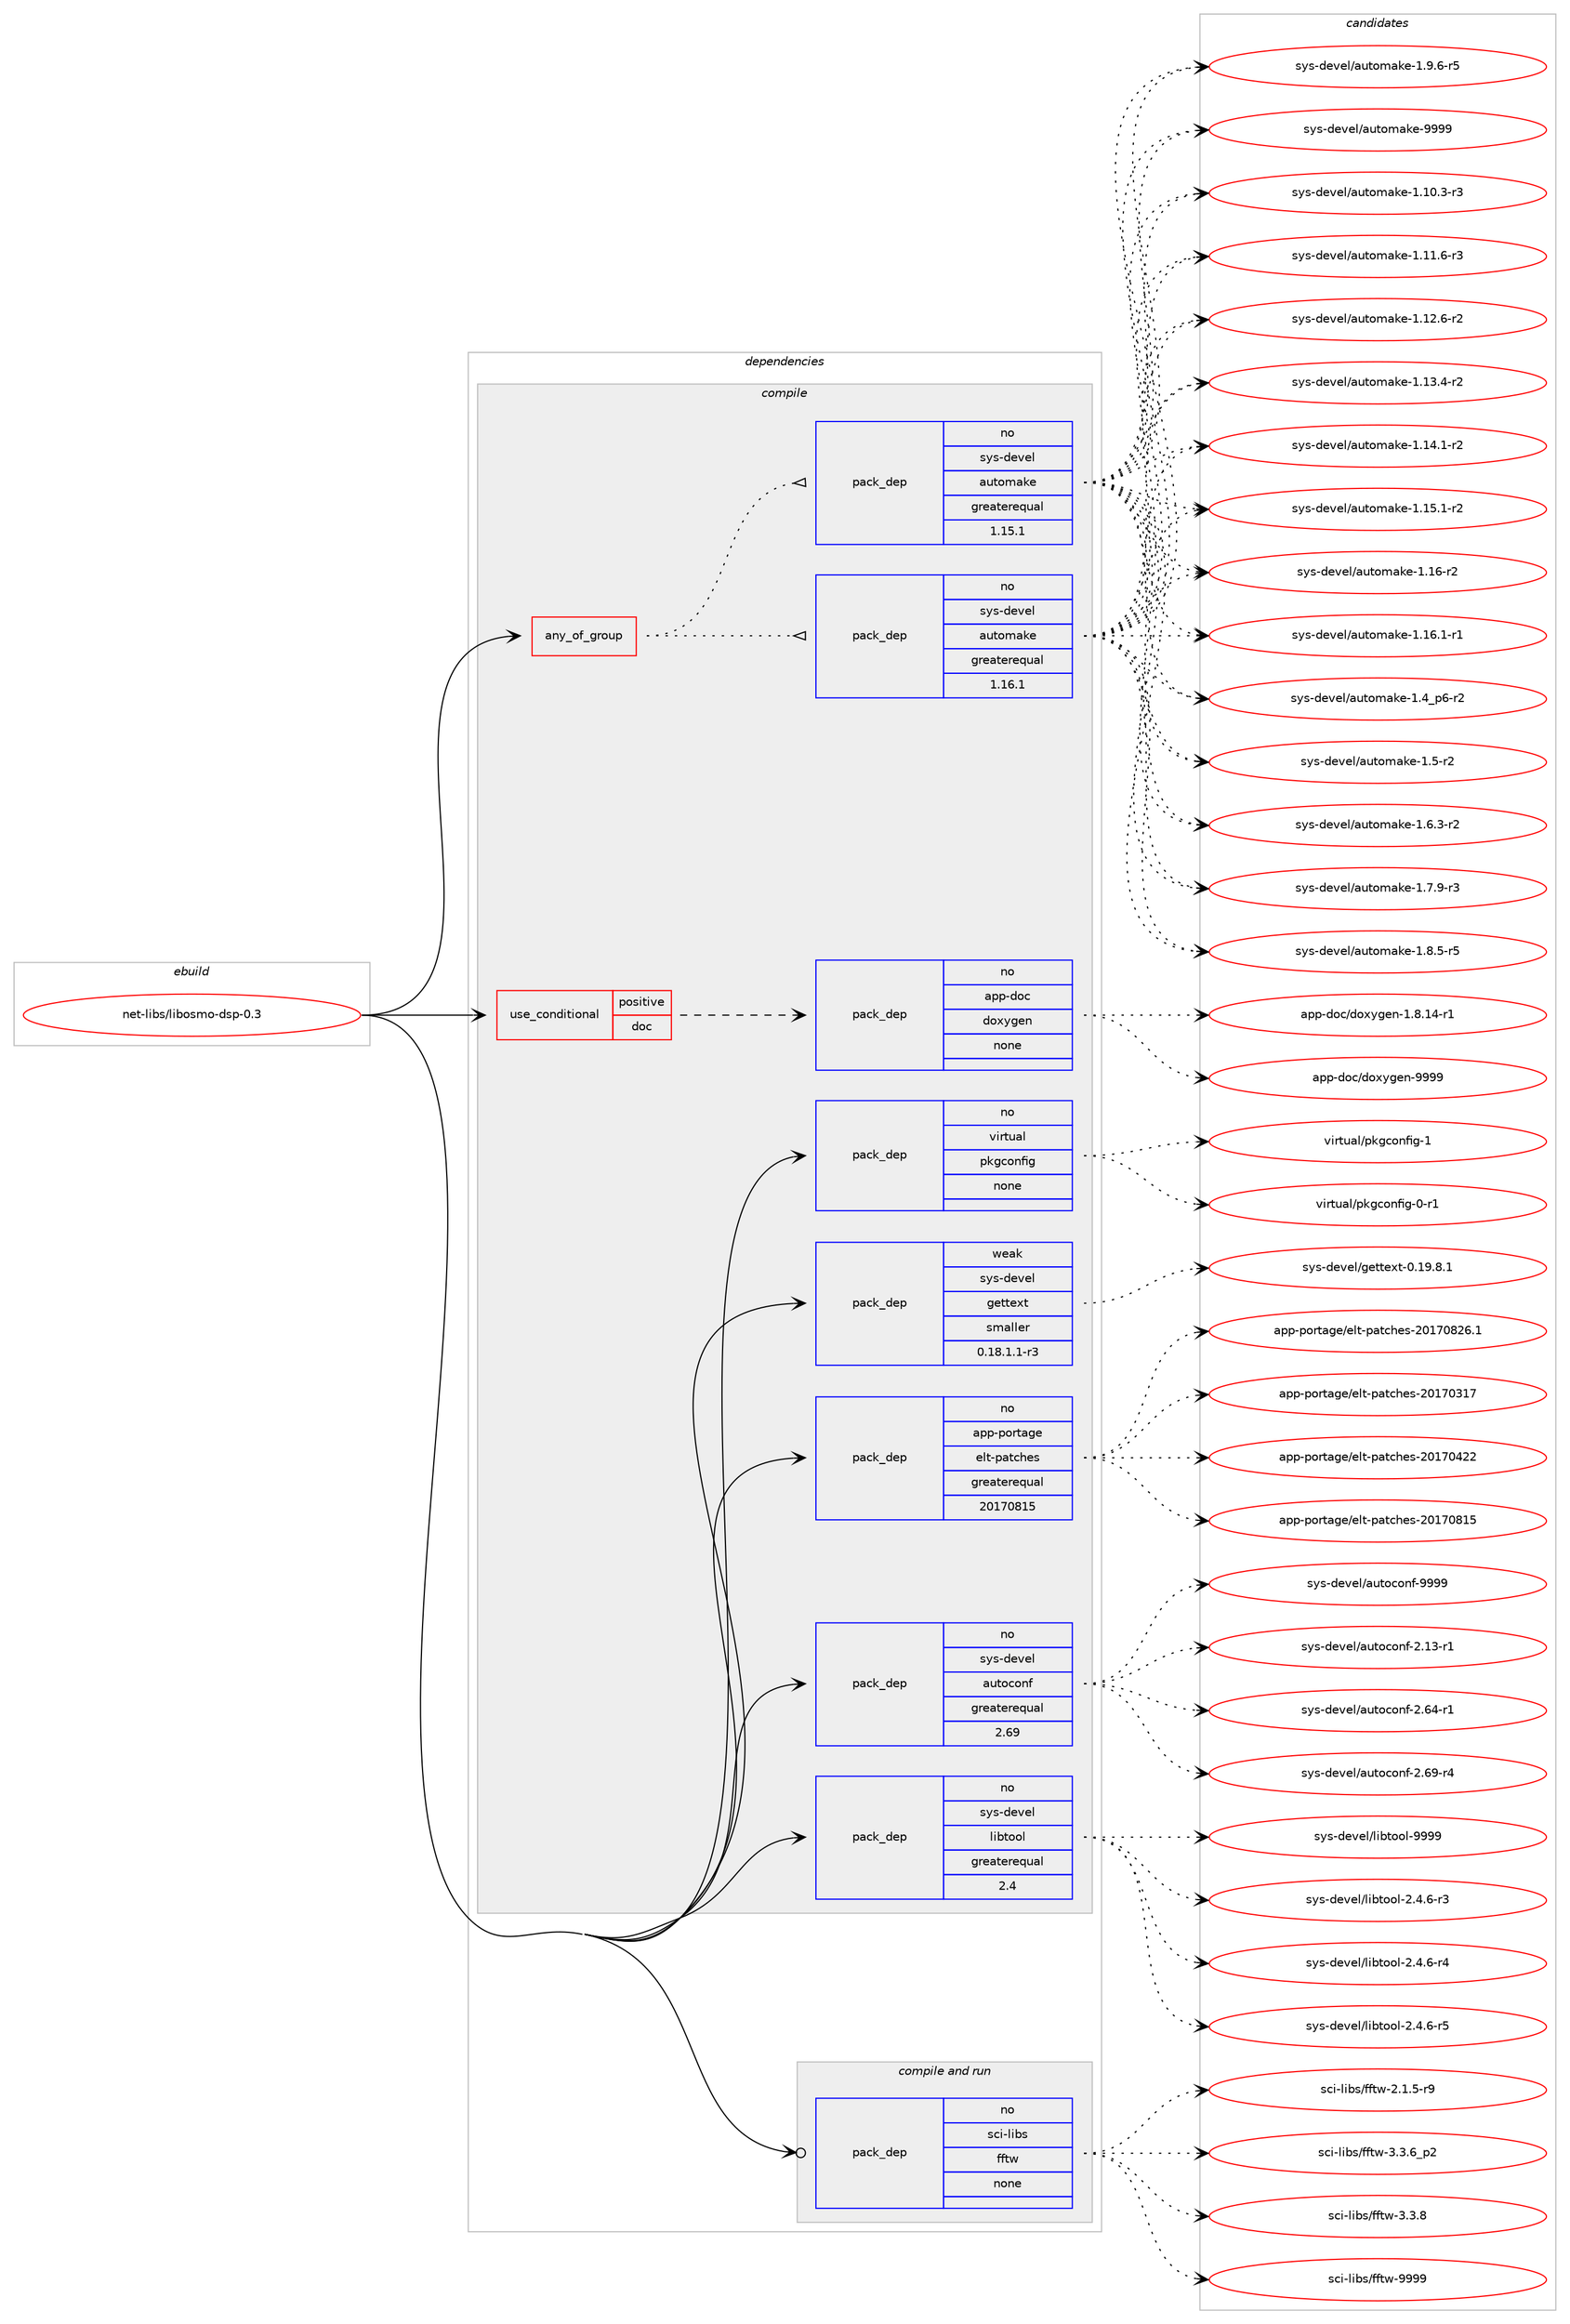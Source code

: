 digraph prolog {

# *************
# Graph options
# *************

newrank=true;
concentrate=true;
compound=true;
graph [rankdir=LR,fontname=Helvetica,fontsize=10,ranksep=1.5];#, ranksep=2.5, nodesep=0.2];
edge  [arrowhead=vee];
node  [fontname=Helvetica,fontsize=10];

# **********
# The ebuild
# **********

subgraph cluster_leftcol {
color=gray;
rank=same;
label=<<i>ebuild</i>>;
id [label="net-libs/libosmo-dsp-0.3", color=red, width=4, href="../net-libs/libosmo-dsp-0.3.svg"];
}

# ****************
# The dependencies
# ****************

subgraph cluster_midcol {
color=gray;
label=<<i>dependencies</i>>;
subgraph cluster_compile {
fillcolor="#eeeeee";
style=filled;
label=<<i>compile</i>>;
subgraph any26151 {
dependency1660123 [label=<<TABLE BORDER="0" CELLBORDER="1" CELLSPACING="0" CELLPADDING="4"><TR><TD CELLPADDING="10">any_of_group</TD></TR></TABLE>>, shape=none, color=red];subgraph pack1186920 {
dependency1660124 [label=<<TABLE BORDER="0" CELLBORDER="1" CELLSPACING="0" CELLPADDING="4" WIDTH="220"><TR><TD ROWSPAN="6" CELLPADDING="30">pack_dep</TD></TR><TR><TD WIDTH="110">no</TD></TR><TR><TD>sys-devel</TD></TR><TR><TD>automake</TD></TR><TR><TD>greaterequal</TD></TR><TR><TD>1.16.1</TD></TR></TABLE>>, shape=none, color=blue];
}
dependency1660123:e -> dependency1660124:w [weight=20,style="dotted",arrowhead="oinv"];
subgraph pack1186921 {
dependency1660125 [label=<<TABLE BORDER="0" CELLBORDER="1" CELLSPACING="0" CELLPADDING="4" WIDTH="220"><TR><TD ROWSPAN="6" CELLPADDING="30">pack_dep</TD></TR><TR><TD WIDTH="110">no</TD></TR><TR><TD>sys-devel</TD></TR><TR><TD>automake</TD></TR><TR><TD>greaterequal</TD></TR><TR><TD>1.15.1</TD></TR></TABLE>>, shape=none, color=blue];
}
dependency1660123:e -> dependency1660125:w [weight=20,style="dotted",arrowhead="oinv"];
}
id:e -> dependency1660123:w [weight=20,style="solid",arrowhead="vee"];
subgraph cond446264 {
dependency1660126 [label=<<TABLE BORDER="0" CELLBORDER="1" CELLSPACING="0" CELLPADDING="4"><TR><TD ROWSPAN="3" CELLPADDING="10">use_conditional</TD></TR><TR><TD>positive</TD></TR><TR><TD>doc</TD></TR></TABLE>>, shape=none, color=red];
subgraph pack1186922 {
dependency1660127 [label=<<TABLE BORDER="0" CELLBORDER="1" CELLSPACING="0" CELLPADDING="4" WIDTH="220"><TR><TD ROWSPAN="6" CELLPADDING="30">pack_dep</TD></TR><TR><TD WIDTH="110">no</TD></TR><TR><TD>app-doc</TD></TR><TR><TD>doxygen</TD></TR><TR><TD>none</TD></TR><TR><TD></TD></TR></TABLE>>, shape=none, color=blue];
}
dependency1660126:e -> dependency1660127:w [weight=20,style="dashed",arrowhead="vee"];
}
id:e -> dependency1660126:w [weight=20,style="solid",arrowhead="vee"];
subgraph pack1186923 {
dependency1660128 [label=<<TABLE BORDER="0" CELLBORDER="1" CELLSPACING="0" CELLPADDING="4" WIDTH="220"><TR><TD ROWSPAN="6" CELLPADDING="30">pack_dep</TD></TR><TR><TD WIDTH="110">no</TD></TR><TR><TD>app-portage</TD></TR><TR><TD>elt-patches</TD></TR><TR><TD>greaterequal</TD></TR><TR><TD>20170815</TD></TR></TABLE>>, shape=none, color=blue];
}
id:e -> dependency1660128:w [weight=20,style="solid",arrowhead="vee"];
subgraph pack1186924 {
dependency1660129 [label=<<TABLE BORDER="0" CELLBORDER="1" CELLSPACING="0" CELLPADDING="4" WIDTH="220"><TR><TD ROWSPAN="6" CELLPADDING="30">pack_dep</TD></TR><TR><TD WIDTH="110">no</TD></TR><TR><TD>sys-devel</TD></TR><TR><TD>autoconf</TD></TR><TR><TD>greaterequal</TD></TR><TR><TD>2.69</TD></TR></TABLE>>, shape=none, color=blue];
}
id:e -> dependency1660129:w [weight=20,style="solid",arrowhead="vee"];
subgraph pack1186925 {
dependency1660130 [label=<<TABLE BORDER="0" CELLBORDER="1" CELLSPACING="0" CELLPADDING="4" WIDTH="220"><TR><TD ROWSPAN="6" CELLPADDING="30">pack_dep</TD></TR><TR><TD WIDTH="110">no</TD></TR><TR><TD>sys-devel</TD></TR><TR><TD>libtool</TD></TR><TR><TD>greaterequal</TD></TR><TR><TD>2.4</TD></TR></TABLE>>, shape=none, color=blue];
}
id:e -> dependency1660130:w [weight=20,style="solid",arrowhead="vee"];
subgraph pack1186926 {
dependency1660131 [label=<<TABLE BORDER="0" CELLBORDER="1" CELLSPACING="0" CELLPADDING="4" WIDTH="220"><TR><TD ROWSPAN="6" CELLPADDING="30">pack_dep</TD></TR><TR><TD WIDTH="110">no</TD></TR><TR><TD>virtual</TD></TR><TR><TD>pkgconfig</TD></TR><TR><TD>none</TD></TR><TR><TD></TD></TR></TABLE>>, shape=none, color=blue];
}
id:e -> dependency1660131:w [weight=20,style="solid",arrowhead="vee"];
subgraph pack1186927 {
dependency1660132 [label=<<TABLE BORDER="0" CELLBORDER="1" CELLSPACING="0" CELLPADDING="4" WIDTH="220"><TR><TD ROWSPAN="6" CELLPADDING="30">pack_dep</TD></TR><TR><TD WIDTH="110">weak</TD></TR><TR><TD>sys-devel</TD></TR><TR><TD>gettext</TD></TR><TR><TD>smaller</TD></TR><TR><TD>0.18.1.1-r3</TD></TR></TABLE>>, shape=none, color=blue];
}
id:e -> dependency1660132:w [weight=20,style="solid",arrowhead="vee"];
}
subgraph cluster_compileandrun {
fillcolor="#eeeeee";
style=filled;
label=<<i>compile and run</i>>;
subgraph pack1186928 {
dependency1660133 [label=<<TABLE BORDER="0" CELLBORDER="1" CELLSPACING="0" CELLPADDING="4" WIDTH="220"><TR><TD ROWSPAN="6" CELLPADDING="30">pack_dep</TD></TR><TR><TD WIDTH="110">no</TD></TR><TR><TD>sci-libs</TD></TR><TR><TD>fftw</TD></TR><TR><TD>none</TD></TR><TR><TD></TD></TR></TABLE>>, shape=none, color=blue];
}
id:e -> dependency1660133:w [weight=20,style="solid",arrowhead="odotvee"];
}
subgraph cluster_run {
fillcolor="#eeeeee";
style=filled;
label=<<i>run</i>>;
}
}

# **************
# The candidates
# **************

subgraph cluster_choices {
rank=same;
color=gray;
label=<<i>candidates</i>>;

subgraph choice1186920 {
color=black;
nodesep=1;
choice11512111545100101118101108479711711611110997107101454946494846514511451 [label="sys-devel/automake-1.10.3-r3", color=red, width=4,href="../sys-devel/automake-1.10.3-r3.svg"];
choice11512111545100101118101108479711711611110997107101454946494946544511451 [label="sys-devel/automake-1.11.6-r3", color=red, width=4,href="../sys-devel/automake-1.11.6-r3.svg"];
choice11512111545100101118101108479711711611110997107101454946495046544511450 [label="sys-devel/automake-1.12.6-r2", color=red, width=4,href="../sys-devel/automake-1.12.6-r2.svg"];
choice11512111545100101118101108479711711611110997107101454946495146524511450 [label="sys-devel/automake-1.13.4-r2", color=red, width=4,href="../sys-devel/automake-1.13.4-r2.svg"];
choice11512111545100101118101108479711711611110997107101454946495246494511450 [label="sys-devel/automake-1.14.1-r2", color=red, width=4,href="../sys-devel/automake-1.14.1-r2.svg"];
choice11512111545100101118101108479711711611110997107101454946495346494511450 [label="sys-devel/automake-1.15.1-r2", color=red, width=4,href="../sys-devel/automake-1.15.1-r2.svg"];
choice1151211154510010111810110847971171161111099710710145494649544511450 [label="sys-devel/automake-1.16-r2", color=red, width=4,href="../sys-devel/automake-1.16-r2.svg"];
choice11512111545100101118101108479711711611110997107101454946495446494511449 [label="sys-devel/automake-1.16.1-r1", color=red, width=4,href="../sys-devel/automake-1.16.1-r1.svg"];
choice115121115451001011181011084797117116111109971071014549465295112544511450 [label="sys-devel/automake-1.4_p6-r2", color=red, width=4,href="../sys-devel/automake-1.4_p6-r2.svg"];
choice11512111545100101118101108479711711611110997107101454946534511450 [label="sys-devel/automake-1.5-r2", color=red, width=4,href="../sys-devel/automake-1.5-r2.svg"];
choice115121115451001011181011084797117116111109971071014549465446514511450 [label="sys-devel/automake-1.6.3-r2", color=red, width=4,href="../sys-devel/automake-1.6.3-r2.svg"];
choice115121115451001011181011084797117116111109971071014549465546574511451 [label="sys-devel/automake-1.7.9-r3", color=red, width=4,href="../sys-devel/automake-1.7.9-r3.svg"];
choice115121115451001011181011084797117116111109971071014549465646534511453 [label="sys-devel/automake-1.8.5-r5", color=red, width=4,href="../sys-devel/automake-1.8.5-r5.svg"];
choice115121115451001011181011084797117116111109971071014549465746544511453 [label="sys-devel/automake-1.9.6-r5", color=red, width=4,href="../sys-devel/automake-1.9.6-r5.svg"];
choice115121115451001011181011084797117116111109971071014557575757 [label="sys-devel/automake-9999", color=red, width=4,href="../sys-devel/automake-9999.svg"];
dependency1660124:e -> choice11512111545100101118101108479711711611110997107101454946494846514511451:w [style=dotted,weight="100"];
dependency1660124:e -> choice11512111545100101118101108479711711611110997107101454946494946544511451:w [style=dotted,weight="100"];
dependency1660124:e -> choice11512111545100101118101108479711711611110997107101454946495046544511450:w [style=dotted,weight="100"];
dependency1660124:e -> choice11512111545100101118101108479711711611110997107101454946495146524511450:w [style=dotted,weight="100"];
dependency1660124:e -> choice11512111545100101118101108479711711611110997107101454946495246494511450:w [style=dotted,weight="100"];
dependency1660124:e -> choice11512111545100101118101108479711711611110997107101454946495346494511450:w [style=dotted,weight="100"];
dependency1660124:e -> choice1151211154510010111810110847971171161111099710710145494649544511450:w [style=dotted,weight="100"];
dependency1660124:e -> choice11512111545100101118101108479711711611110997107101454946495446494511449:w [style=dotted,weight="100"];
dependency1660124:e -> choice115121115451001011181011084797117116111109971071014549465295112544511450:w [style=dotted,weight="100"];
dependency1660124:e -> choice11512111545100101118101108479711711611110997107101454946534511450:w [style=dotted,weight="100"];
dependency1660124:e -> choice115121115451001011181011084797117116111109971071014549465446514511450:w [style=dotted,weight="100"];
dependency1660124:e -> choice115121115451001011181011084797117116111109971071014549465546574511451:w [style=dotted,weight="100"];
dependency1660124:e -> choice115121115451001011181011084797117116111109971071014549465646534511453:w [style=dotted,weight="100"];
dependency1660124:e -> choice115121115451001011181011084797117116111109971071014549465746544511453:w [style=dotted,weight="100"];
dependency1660124:e -> choice115121115451001011181011084797117116111109971071014557575757:w [style=dotted,weight="100"];
}
subgraph choice1186921 {
color=black;
nodesep=1;
choice11512111545100101118101108479711711611110997107101454946494846514511451 [label="sys-devel/automake-1.10.3-r3", color=red, width=4,href="../sys-devel/automake-1.10.3-r3.svg"];
choice11512111545100101118101108479711711611110997107101454946494946544511451 [label="sys-devel/automake-1.11.6-r3", color=red, width=4,href="../sys-devel/automake-1.11.6-r3.svg"];
choice11512111545100101118101108479711711611110997107101454946495046544511450 [label="sys-devel/automake-1.12.6-r2", color=red, width=4,href="../sys-devel/automake-1.12.6-r2.svg"];
choice11512111545100101118101108479711711611110997107101454946495146524511450 [label="sys-devel/automake-1.13.4-r2", color=red, width=4,href="../sys-devel/automake-1.13.4-r2.svg"];
choice11512111545100101118101108479711711611110997107101454946495246494511450 [label="sys-devel/automake-1.14.1-r2", color=red, width=4,href="../sys-devel/automake-1.14.1-r2.svg"];
choice11512111545100101118101108479711711611110997107101454946495346494511450 [label="sys-devel/automake-1.15.1-r2", color=red, width=4,href="../sys-devel/automake-1.15.1-r2.svg"];
choice1151211154510010111810110847971171161111099710710145494649544511450 [label="sys-devel/automake-1.16-r2", color=red, width=4,href="../sys-devel/automake-1.16-r2.svg"];
choice11512111545100101118101108479711711611110997107101454946495446494511449 [label="sys-devel/automake-1.16.1-r1", color=red, width=4,href="../sys-devel/automake-1.16.1-r1.svg"];
choice115121115451001011181011084797117116111109971071014549465295112544511450 [label="sys-devel/automake-1.4_p6-r2", color=red, width=4,href="../sys-devel/automake-1.4_p6-r2.svg"];
choice11512111545100101118101108479711711611110997107101454946534511450 [label="sys-devel/automake-1.5-r2", color=red, width=4,href="../sys-devel/automake-1.5-r2.svg"];
choice115121115451001011181011084797117116111109971071014549465446514511450 [label="sys-devel/automake-1.6.3-r2", color=red, width=4,href="../sys-devel/automake-1.6.3-r2.svg"];
choice115121115451001011181011084797117116111109971071014549465546574511451 [label="sys-devel/automake-1.7.9-r3", color=red, width=4,href="../sys-devel/automake-1.7.9-r3.svg"];
choice115121115451001011181011084797117116111109971071014549465646534511453 [label="sys-devel/automake-1.8.5-r5", color=red, width=4,href="../sys-devel/automake-1.8.5-r5.svg"];
choice115121115451001011181011084797117116111109971071014549465746544511453 [label="sys-devel/automake-1.9.6-r5", color=red, width=4,href="../sys-devel/automake-1.9.6-r5.svg"];
choice115121115451001011181011084797117116111109971071014557575757 [label="sys-devel/automake-9999", color=red, width=4,href="../sys-devel/automake-9999.svg"];
dependency1660125:e -> choice11512111545100101118101108479711711611110997107101454946494846514511451:w [style=dotted,weight="100"];
dependency1660125:e -> choice11512111545100101118101108479711711611110997107101454946494946544511451:w [style=dotted,weight="100"];
dependency1660125:e -> choice11512111545100101118101108479711711611110997107101454946495046544511450:w [style=dotted,weight="100"];
dependency1660125:e -> choice11512111545100101118101108479711711611110997107101454946495146524511450:w [style=dotted,weight="100"];
dependency1660125:e -> choice11512111545100101118101108479711711611110997107101454946495246494511450:w [style=dotted,weight="100"];
dependency1660125:e -> choice11512111545100101118101108479711711611110997107101454946495346494511450:w [style=dotted,weight="100"];
dependency1660125:e -> choice1151211154510010111810110847971171161111099710710145494649544511450:w [style=dotted,weight="100"];
dependency1660125:e -> choice11512111545100101118101108479711711611110997107101454946495446494511449:w [style=dotted,weight="100"];
dependency1660125:e -> choice115121115451001011181011084797117116111109971071014549465295112544511450:w [style=dotted,weight="100"];
dependency1660125:e -> choice11512111545100101118101108479711711611110997107101454946534511450:w [style=dotted,weight="100"];
dependency1660125:e -> choice115121115451001011181011084797117116111109971071014549465446514511450:w [style=dotted,weight="100"];
dependency1660125:e -> choice115121115451001011181011084797117116111109971071014549465546574511451:w [style=dotted,weight="100"];
dependency1660125:e -> choice115121115451001011181011084797117116111109971071014549465646534511453:w [style=dotted,weight="100"];
dependency1660125:e -> choice115121115451001011181011084797117116111109971071014549465746544511453:w [style=dotted,weight="100"];
dependency1660125:e -> choice115121115451001011181011084797117116111109971071014557575757:w [style=dotted,weight="100"];
}
subgraph choice1186922 {
color=black;
nodesep=1;
choice97112112451001119947100111120121103101110454946564649524511449 [label="app-doc/doxygen-1.8.14-r1", color=red, width=4,href="../app-doc/doxygen-1.8.14-r1.svg"];
choice971121124510011199471001111201211031011104557575757 [label="app-doc/doxygen-9999", color=red, width=4,href="../app-doc/doxygen-9999.svg"];
dependency1660127:e -> choice97112112451001119947100111120121103101110454946564649524511449:w [style=dotted,weight="100"];
dependency1660127:e -> choice971121124510011199471001111201211031011104557575757:w [style=dotted,weight="100"];
}
subgraph choice1186923 {
color=black;
nodesep=1;
choice97112112451121111141169710310147101108116451129711699104101115455048495548514955 [label="app-portage/elt-patches-20170317", color=red, width=4,href="../app-portage/elt-patches-20170317.svg"];
choice97112112451121111141169710310147101108116451129711699104101115455048495548525050 [label="app-portage/elt-patches-20170422", color=red, width=4,href="../app-portage/elt-patches-20170422.svg"];
choice97112112451121111141169710310147101108116451129711699104101115455048495548564953 [label="app-portage/elt-patches-20170815", color=red, width=4,href="../app-portage/elt-patches-20170815.svg"];
choice971121124511211111411697103101471011081164511297116991041011154550484955485650544649 [label="app-portage/elt-patches-20170826.1", color=red, width=4,href="../app-portage/elt-patches-20170826.1.svg"];
dependency1660128:e -> choice97112112451121111141169710310147101108116451129711699104101115455048495548514955:w [style=dotted,weight="100"];
dependency1660128:e -> choice97112112451121111141169710310147101108116451129711699104101115455048495548525050:w [style=dotted,weight="100"];
dependency1660128:e -> choice97112112451121111141169710310147101108116451129711699104101115455048495548564953:w [style=dotted,weight="100"];
dependency1660128:e -> choice971121124511211111411697103101471011081164511297116991041011154550484955485650544649:w [style=dotted,weight="100"];
}
subgraph choice1186924 {
color=black;
nodesep=1;
choice1151211154510010111810110847971171161119911111010245504649514511449 [label="sys-devel/autoconf-2.13-r1", color=red, width=4,href="../sys-devel/autoconf-2.13-r1.svg"];
choice1151211154510010111810110847971171161119911111010245504654524511449 [label="sys-devel/autoconf-2.64-r1", color=red, width=4,href="../sys-devel/autoconf-2.64-r1.svg"];
choice1151211154510010111810110847971171161119911111010245504654574511452 [label="sys-devel/autoconf-2.69-r4", color=red, width=4,href="../sys-devel/autoconf-2.69-r4.svg"];
choice115121115451001011181011084797117116111991111101024557575757 [label="sys-devel/autoconf-9999", color=red, width=4,href="../sys-devel/autoconf-9999.svg"];
dependency1660129:e -> choice1151211154510010111810110847971171161119911111010245504649514511449:w [style=dotted,weight="100"];
dependency1660129:e -> choice1151211154510010111810110847971171161119911111010245504654524511449:w [style=dotted,weight="100"];
dependency1660129:e -> choice1151211154510010111810110847971171161119911111010245504654574511452:w [style=dotted,weight="100"];
dependency1660129:e -> choice115121115451001011181011084797117116111991111101024557575757:w [style=dotted,weight="100"];
}
subgraph choice1186925 {
color=black;
nodesep=1;
choice1151211154510010111810110847108105981161111111084550465246544511451 [label="sys-devel/libtool-2.4.6-r3", color=red, width=4,href="../sys-devel/libtool-2.4.6-r3.svg"];
choice1151211154510010111810110847108105981161111111084550465246544511452 [label="sys-devel/libtool-2.4.6-r4", color=red, width=4,href="../sys-devel/libtool-2.4.6-r4.svg"];
choice1151211154510010111810110847108105981161111111084550465246544511453 [label="sys-devel/libtool-2.4.6-r5", color=red, width=4,href="../sys-devel/libtool-2.4.6-r5.svg"];
choice1151211154510010111810110847108105981161111111084557575757 [label="sys-devel/libtool-9999", color=red, width=4,href="../sys-devel/libtool-9999.svg"];
dependency1660130:e -> choice1151211154510010111810110847108105981161111111084550465246544511451:w [style=dotted,weight="100"];
dependency1660130:e -> choice1151211154510010111810110847108105981161111111084550465246544511452:w [style=dotted,weight="100"];
dependency1660130:e -> choice1151211154510010111810110847108105981161111111084550465246544511453:w [style=dotted,weight="100"];
dependency1660130:e -> choice1151211154510010111810110847108105981161111111084557575757:w [style=dotted,weight="100"];
}
subgraph choice1186926 {
color=black;
nodesep=1;
choice11810511411611797108471121071039911111010210510345484511449 [label="virtual/pkgconfig-0-r1", color=red, width=4,href="../virtual/pkgconfig-0-r1.svg"];
choice1181051141161179710847112107103991111101021051034549 [label="virtual/pkgconfig-1", color=red, width=4,href="../virtual/pkgconfig-1.svg"];
dependency1660131:e -> choice11810511411611797108471121071039911111010210510345484511449:w [style=dotted,weight="100"];
dependency1660131:e -> choice1181051141161179710847112107103991111101021051034549:w [style=dotted,weight="100"];
}
subgraph choice1186927 {
color=black;
nodesep=1;
choice1151211154510010111810110847103101116116101120116454846495746564649 [label="sys-devel/gettext-0.19.8.1", color=red, width=4,href="../sys-devel/gettext-0.19.8.1.svg"];
dependency1660132:e -> choice1151211154510010111810110847103101116116101120116454846495746564649:w [style=dotted,weight="100"];
}
subgraph choice1186928 {
color=black;
nodesep=1;
choice115991054510810598115471021021161194550464946534511457 [label="sci-libs/fftw-2.1.5-r9", color=red, width=4,href="../sci-libs/fftw-2.1.5-r9.svg"];
choice115991054510810598115471021021161194551465146549511250 [label="sci-libs/fftw-3.3.6_p2", color=red, width=4,href="../sci-libs/fftw-3.3.6_p2.svg"];
choice11599105451081059811547102102116119455146514656 [label="sci-libs/fftw-3.3.8", color=red, width=4,href="../sci-libs/fftw-3.3.8.svg"];
choice115991054510810598115471021021161194557575757 [label="sci-libs/fftw-9999", color=red, width=4,href="../sci-libs/fftw-9999.svg"];
dependency1660133:e -> choice115991054510810598115471021021161194550464946534511457:w [style=dotted,weight="100"];
dependency1660133:e -> choice115991054510810598115471021021161194551465146549511250:w [style=dotted,weight="100"];
dependency1660133:e -> choice11599105451081059811547102102116119455146514656:w [style=dotted,weight="100"];
dependency1660133:e -> choice115991054510810598115471021021161194557575757:w [style=dotted,weight="100"];
}
}

}
